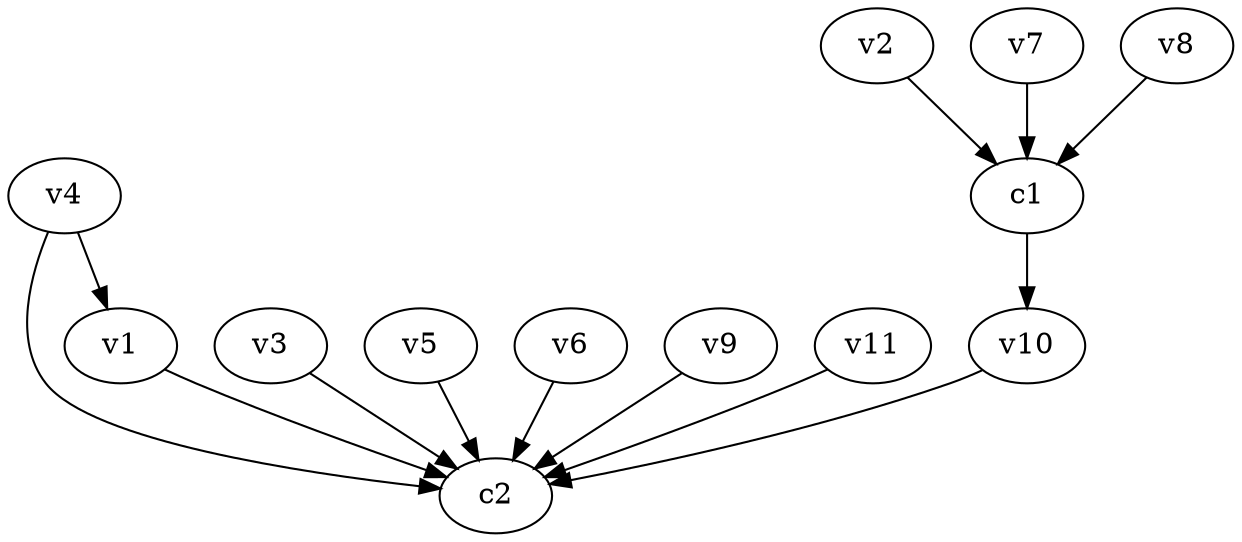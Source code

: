 strict digraph  {
c1;
c2;
v1;
v2;
v3;
v4;
v5;
v6;
v7;
v8;
v9;
v10;
v11;
c1 -> v10  [weight=1];
v1 -> c2  [weight=1];
v2 -> c1  [weight=1];
v3 -> c2  [weight=1];
v4 -> c2  [weight=1];
v4 -> v1  [weight=1];
v5 -> c2  [weight=1];
v6 -> c2  [weight=1];
v7 -> c1  [weight=1];
v8 -> c1  [weight=1];
v9 -> c2  [weight=1];
v10 -> c2  [weight=1];
v11 -> c2  [weight=1];
}
